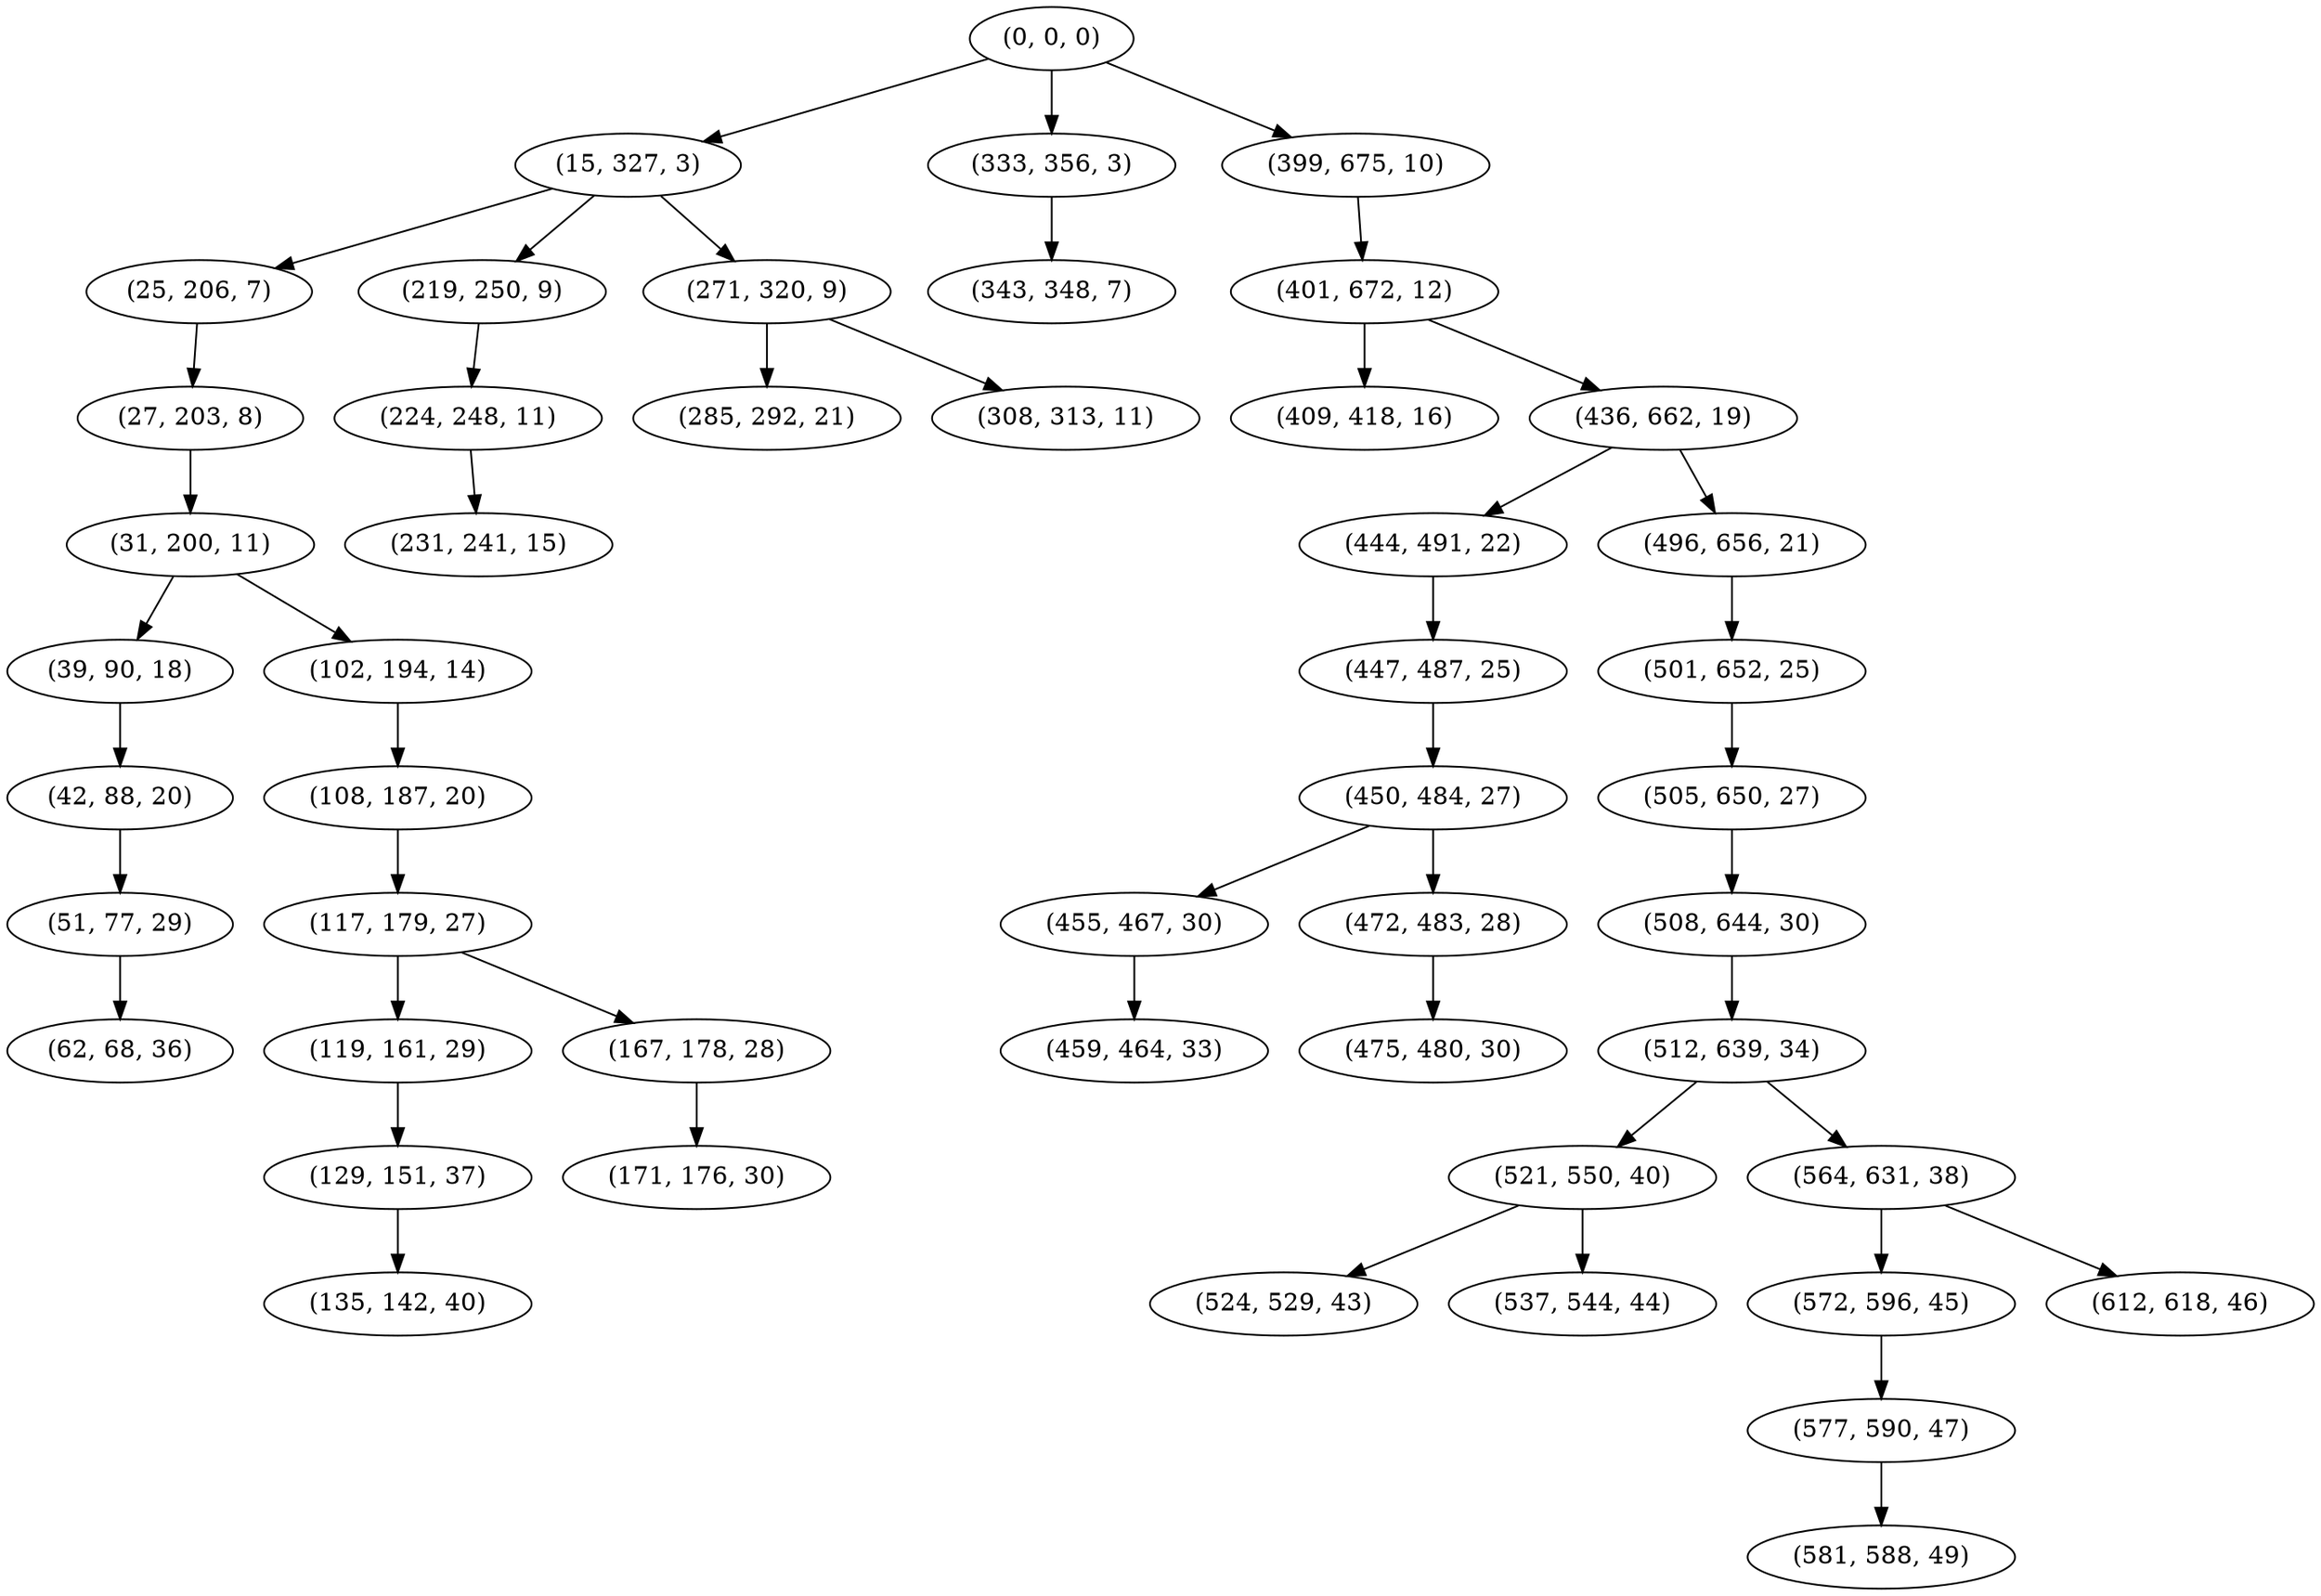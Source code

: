 digraph tree {
    "(0, 0, 0)";
    "(15, 327, 3)";
    "(25, 206, 7)";
    "(27, 203, 8)";
    "(31, 200, 11)";
    "(39, 90, 18)";
    "(42, 88, 20)";
    "(51, 77, 29)";
    "(62, 68, 36)";
    "(102, 194, 14)";
    "(108, 187, 20)";
    "(117, 179, 27)";
    "(119, 161, 29)";
    "(129, 151, 37)";
    "(135, 142, 40)";
    "(167, 178, 28)";
    "(171, 176, 30)";
    "(219, 250, 9)";
    "(224, 248, 11)";
    "(231, 241, 15)";
    "(271, 320, 9)";
    "(285, 292, 21)";
    "(308, 313, 11)";
    "(333, 356, 3)";
    "(343, 348, 7)";
    "(399, 675, 10)";
    "(401, 672, 12)";
    "(409, 418, 16)";
    "(436, 662, 19)";
    "(444, 491, 22)";
    "(447, 487, 25)";
    "(450, 484, 27)";
    "(455, 467, 30)";
    "(459, 464, 33)";
    "(472, 483, 28)";
    "(475, 480, 30)";
    "(496, 656, 21)";
    "(501, 652, 25)";
    "(505, 650, 27)";
    "(508, 644, 30)";
    "(512, 639, 34)";
    "(521, 550, 40)";
    "(524, 529, 43)";
    "(537, 544, 44)";
    "(564, 631, 38)";
    "(572, 596, 45)";
    "(577, 590, 47)";
    "(581, 588, 49)";
    "(612, 618, 46)";
    "(0, 0, 0)" -> "(15, 327, 3)";
    "(0, 0, 0)" -> "(333, 356, 3)";
    "(0, 0, 0)" -> "(399, 675, 10)";
    "(15, 327, 3)" -> "(25, 206, 7)";
    "(15, 327, 3)" -> "(219, 250, 9)";
    "(15, 327, 3)" -> "(271, 320, 9)";
    "(25, 206, 7)" -> "(27, 203, 8)";
    "(27, 203, 8)" -> "(31, 200, 11)";
    "(31, 200, 11)" -> "(39, 90, 18)";
    "(31, 200, 11)" -> "(102, 194, 14)";
    "(39, 90, 18)" -> "(42, 88, 20)";
    "(42, 88, 20)" -> "(51, 77, 29)";
    "(51, 77, 29)" -> "(62, 68, 36)";
    "(102, 194, 14)" -> "(108, 187, 20)";
    "(108, 187, 20)" -> "(117, 179, 27)";
    "(117, 179, 27)" -> "(119, 161, 29)";
    "(117, 179, 27)" -> "(167, 178, 28)";
    "(119, 161, 29)" -> "(129, 151, 37)";
    "(129, 151, 37)" -> "(135, 142, 40)";
    "(167, 178, 28)" -> "(171, 176, 30)";
    "(219, 250, 9)" -> "(224, 248, 11)";
    "(224, 248, 11)" -> "(231, 241, 15)";
    "(271, 320, 9)" -> "(285, 292, 21)";
    "(271, 320, 9)" -> "(308, 313, 11)";
    "(333, 356, 3)" -> "(343, 348, 7)";
    "(399, 675, 10)" -> "(401, 672, 12)";
    "(401, 672, 12)" -> "(409, 418, 16)";
    "(401, 672, 12)" -> "(436, 662, 19)";
    "(436, 662, 19)" -> "(444, 491, 22)";
    "(436, 662, 19)" -> "(496, 656, 21)";
    "(444, 491, 22)" -> "(447, 487, 25)";
    "(447, 487, 25)" -> "(450, 484, 27)";
    "(450, 484, 27)" -> "(455, 467, 30)";
    "(450, 484, 27)" -> "(472, 483, 28)";
    "(455, 467, 30)" -> "(459, 464, 33)";
    "(472, 483, 28)" -> "(475, 480, 30)";
    "(496, 656, 21)" -> "(501, 652, 25)";
    "(501, 652, 25)" -> "(505, 650, 27)";
    "(505, 650, 27)" -> "(508, 644, 30)";
    "(508, 644, 30)" -> "(512, 639, 34)";
    "(512, 639, 34)" -> "(521, 550, 40)";
    "(512, 639, 34)" -> "(564, 631, 38)";
    "(521, 550, 40)" -> "(524, 529, 43)";
    "(521, 550, 40)" -> "(537, 544, 44)";
    "(564, 631, 38)" -> "(572, 596, 45)";
    "(564, 631, 38)" -> "(612, 618, 46)";
    "(572, 596, 45)" -> "(577, 590, 47)";
    "(577, 590, 47)" -> "(581, 588, 49)";
}
